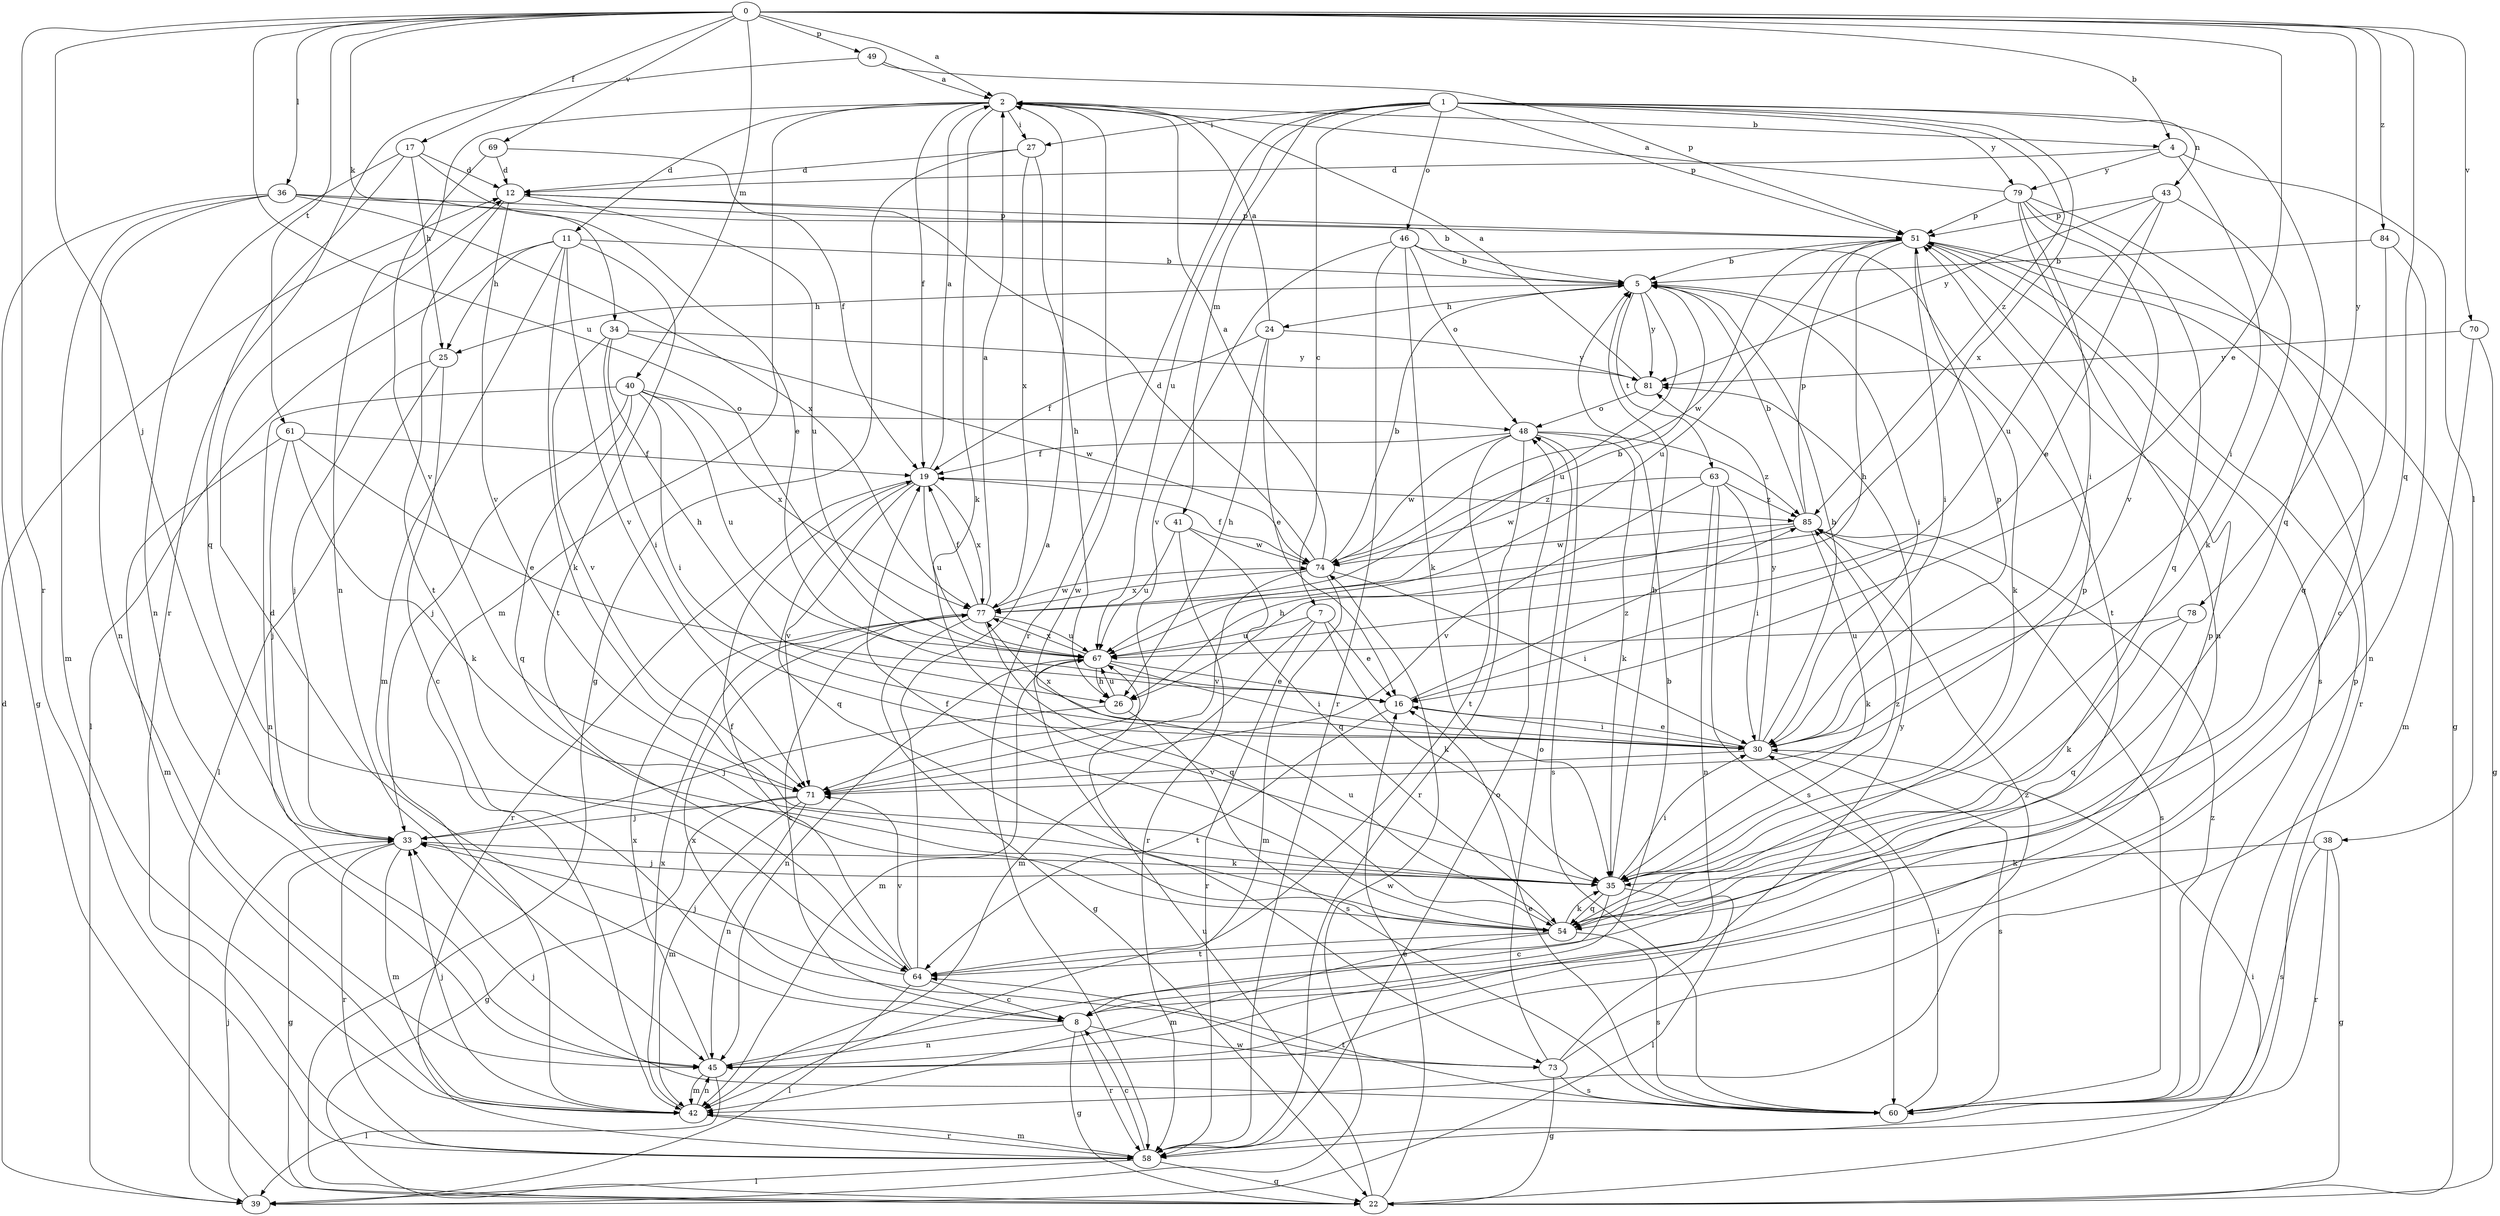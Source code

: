 strict digraph  {
0;
1;
2;
4;
5;
7;
8;
11;
12;
16;
17;
19;
22;
24;
25;
26;
27;
30;
33;
34;
35;
36;
38;
39;
40;
41;
42;
43;
45;
46;
48;
49;
51;
54;
58;
60;
61;
63;
64;
67;
69;
70;
71;
73;
74;
77;
78;
79;
81;
84;
85;
0 -> 2  [label=a];
0 -> 4  [label=b];
0 -> 16  [label=e];
0 -> 17  [label=f];
0 -> 33  [label=j];
0 -> 34  [label=k];
0 -> 36  [label=l];
0 -> 40  [label=m];
0 -> 49  [label=p];
0 -> 54  [label=q];
0 -> 58  [label=r];
0 -> 61  [label=t];
0 -> 67  [label=u];
0 -> 69  [label=v];
0 -> 70  [label=v];
0 -> 78  [label=y];
0 -> 84  [label=z];
1 -> 7  [label=c];
1 -> 27  [label=i];
1 -> 41  [label=m];
1 -> 43  [label=n];
1 -> 46  [label=o];
1 -> 51  [label=p];
1 -> 54  [label=q];
1 -> 58  [label=r];
1 -> 67  [label=u];
1 -> 77  [label=x];
1 -> 79  [label=y];
1 -> 85  [label=z];
2 -> 4  [label=b];
2 -> 11  [label=d];
2 -> 19  [label=f];
2 -> 27  [label=i];
2 -> 35  [label=k];
2 -> 42  [label=m];
2 -> 45  [label=n];
2 -> 73  [label=w];
4 -> 12  [label=d];
4 -> 30  [label=i];
4 -> 38  [label=l];
4 -> 79  [label=y];
5 -> 24  [label=h];
5 -> 25  [label=h];
5 -> 30  [label=i];
5 -> 35  [label=k];
5 -> 63  [label=t];
5 -> 67  [label=u];
5 -> 81  [label=y];
7 -> 16  [label=e];
7 -> 35  [label=k];
7 -> 42  [label=m];
7 -> 58  [label=r];
7 -> 67  [label=u];
8 -> 12  [label=d];
8 -> 22  [label=g];
8 -> 45  [label=n];
8 -> 51  [label=p];
8 -> 58  [label=r];
8 -> 73  [label=w];
11 -> 5  [label=b];
11 -> 25  [label=h];
11 -> 35  [label=k];
11 -> 39  [label=l];
11 -> 42  [label=m];
11 -> 64  [label=t];
11 -> 71  [label=v];
12 -> 51  [label=p];
12 -> 64  [label=t];
12 -> 67  [label=u];
12 -> 71  [label=v];
16 -> 30  [label=i];
16 -> 64  [label=t];
16 -> 85  [label=z];
17 -> 12  [label=d];
17 -> 16  [label=e];
17 -> 25  [label=h];
17 -> 45  [label=n];
17 -> 54  [label=q];
19 -> 2  [label=a];
19 -> 54  [label=q];
19 -> 58  [label=r];
19 -> 67  [label=u];
19 -> 71  [label=v];
19 -> 77  [label=x];
19 -> 85  [label=z];
22 -> 16  [label=e];
22 -> 30  [label=i];
22 -> 67  [label=u];
24 -> 2  [label=a];
24 -> 16  [label=e];
24 -> 19  [label=f];
24 -> 26  [label=h];
24 -> 81  [label=y];
25 -> 8  [label=c];
25 -> 33  [label=j];
25 -> 39  [label=l];
26 -> 33  [label=j];
26 -> 60  [label=s];
26 -> 67  [label=u];
27 -> 12  [label=d];
27 -> 22  [label=g];
27 -> 26  [label=h];
27 -> 77  [label=x];
30 -> 5  [label=b];
30 -> 16  [label=e];
30 -> 51  [label=p];
30 -> 60  [label=s];
30 -> 71  [label=v];
30 -> 77  [label=x];
30 -> 81  [label=y];
33 -> 22  [label=g];
33 -> 35  [label=k];
33 -> 42  [label=m];
33 -> 58  [label=r];
34 -> 26  [label=h];
34 -> 30  [label=i];
34 -> 71  [label=v];
34 -> 74  [label=w];
34 -> 81  [label=y];
35 -> 5  [label=b];
35 -> 8  [label=c];
35 -> 30  [label=i];
35 -> 33  [label=j];
35 -> 39  [label=l];
35 -> 54  [label=q];
35 -> 85  [label=z];
36 -> 5  [label=b];
36 -> 22  [label=g];
36 -> 42  [label=m];
36 -> 45  [label=n];
36 -> 51  [label=p];
36 -> 77  [label=x];
38 -> 22  [label=g];
38 -> 35  [label=k];
38 -> 58  [label=r];
38 -> 60  [label=s];
39 -> 12  [label=d];
39 -> 33  [label=j];
39 -> 74  [label=w];
40 -> 30  [label=i];
40 -> 33  [label=j];
40 -> 45  [label=n];
40 -> 48  [label=o];
40 -> 54  [label=q];
40 -> 67  [label=u];
40 -> 77  [label=x];
41 -> 54  [label=q];
41 -> 58  [label=r];
41 -> 67  [label=u];
41 -> 74  [label=w];
42 -> 33  [label=j];
42 -> 45  [label=n];
42 -> 58  [label=r];
42 -> 77  [label=x];
43 -> 16  [label=e];
43 -> 35  [label=k];
43 -> 51  [label=p];
43 -> 67  [label=u];
43 -> 81  [label=y];
45 -> 5  [label=b];
45 -> 39  [label=l];
45 -> 42  [label=m];
45 -> 77  [label=x];
46 -> 5  [label=b];
46 -> 35  [label=k];
46 -> 48  [label=o];
46 -> 58  [label=r];
46 -> 64  [label=t];
46 -> 71  [label=v];
48 -> 19  [label=f];
48 -> 35  [label=k];
48 -> 58  [label=r];
48 -> 60  [label=s];
48 -> 64  [label=t];
48 -> 74  [label=w];
48 -> 85  [label=z];
49 -> 2  [label=a];
49 -> 51  [label=p];
49 -> 58  [label=r];
51 -> 5  [label=b];
51 -> 22  [label=g];
51 -> 26  [label=h];
51 -> 30  [label=i];
51 -> 58  [label=r];
51 -> 60  [label=s];
51 -> 67  [label=u];
51 -> 74  [label=w];
54 -> 19  [label=f];
54 -> 35  [label=k];
54 -> 42  [label=m];
54 -> 51  [label=p];
54 -> 60  [label=s];
54 -> 64  [label=t];
54 -> 67  [label=u];
58 -> 8  [label=c];
58 -> 22  [label=g];
58 -> 39  [label=l];
58 -> 42  [label=m];
58 -> 48  [label=o];
60 -> 16  [label=e];
60 -> 30  [label=i];
60 -> 33  [label=j];
60 -> 51  [label=p];
60 -> 64  [label=t];
60 -> 85  [label=z];
61 -> 16  [label=e];
61 -> 19  [label=f];
61 -> 33  [label=j];
61 -> 35  [label=k];
61 -> 42  [label=m];
63 -> 30  [label=i];
63 -> 45  [label=n];
63 -> 60  [label=s];
63 -> 71  [label=v];
63 -> 74  [label=w];
63 -> 85  [label=z];
64 -> 2  [label=a];
64 -> 8  [label=c];
64 -> 19  [label=f];
64 -> 33  [label=j];
64 -> 39  [label=l];
64 -> 71  [label=v];
67 -> 16  [label=e];
67 -> 26  [label=h];
67 -> 30  [label=i];
67 -> 42  [label=m];
67 -> 45  [label=n];
67 -> 77  [label=x];
69 -> 12  [label=d];
69 -> 19  [label=f];
69 -> 71  [label=v];
70 -> 22  [label=g];
70 -> 42  [label=m];
70 -> 81  [label=y];
71 -> 22  [label=g];
71 -> 33  [label=j];
71 -> 42  [label=m];
71 -> 45  [label=n];
73 -> 22  [label=g];
73 -> 48  [label=o];
73 -> 60  [label=s];
73 -> 77  [label=x];
73 -> 81  [label=y];
73 -> 85  [label=z];
74 -> 2  [label=a];
74 -> 5  [label=b];
74 -> 12  [label=d];
74 -> 19  [label=f];
74 -> 30  [label=i];
74 -> 42  [label=m];
74 -> 71  [label=v];
74 -> 77  [label=x];
77 -> 2  [label=a];
77 -> 5  [label=b];
77 -> 8  [label=c];
77 -> 19  [label=f];
77 -> 22  [label=g];
77 -> 54  [label=q];
77 -> 67  [label=u];
77 -> 74  [label=w];
78 -> 35  [label=k];
78 -> 54  [label=q];
78 -> 67  [label=u];
79 -> 2  [label=a];
79 -> 8  [label=c];
79 -> 30  [label=i];
79 -> 45  [label=n];
79 -> 51  [label=p];
79 -> 54  [label=q];
79 -> 71  [label=v];
81 -> 2  [label=a];
81 -> 48  [label=o];
84 -> 5  [label=b];
84 -> 45  [label=n];
84 -> 54  [label=q];
85 -> 5  [label=b];
85 -> 26  [label=h];
85 -> 35  [label=k];
85 -> 51  [label=p];
85 -> 60  [label=s];
85 -> 74  [label=w];
}
